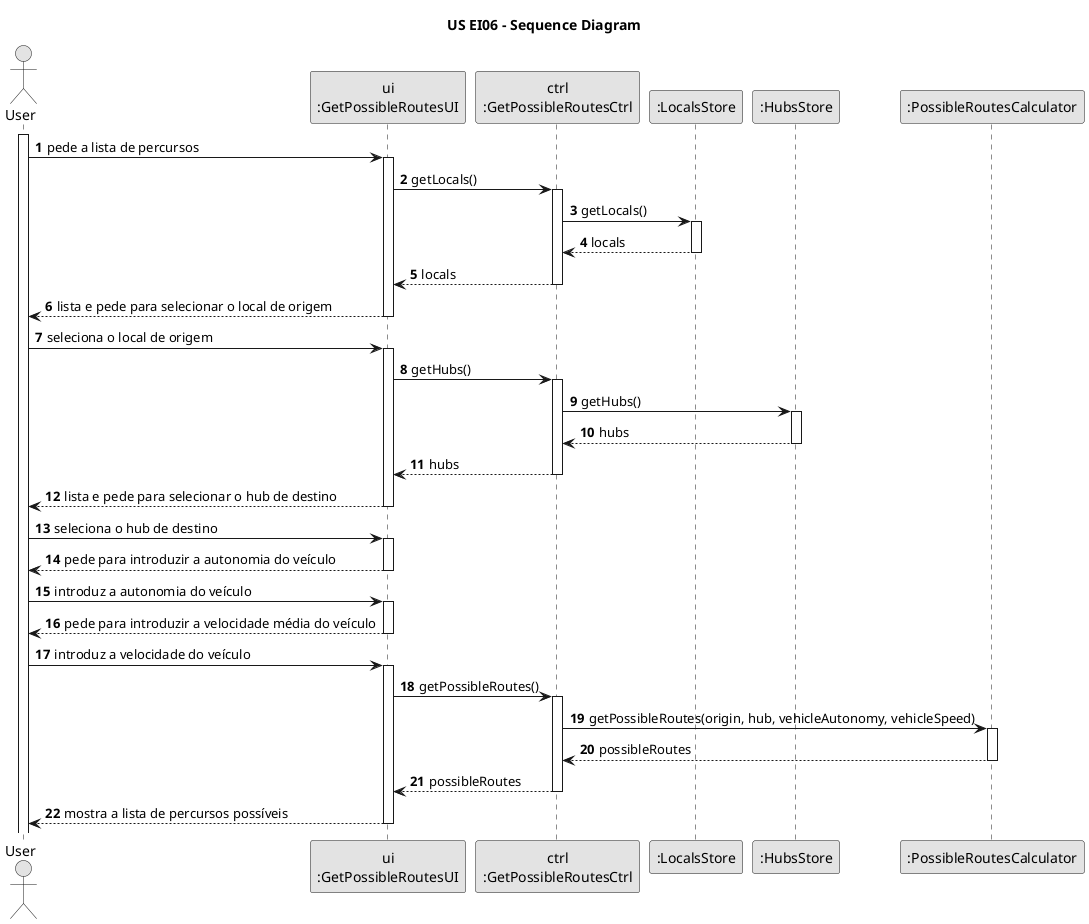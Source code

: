 @startuml
skinparam monochrome true
skinparam packageStyle rectangle
skinparam shadowing false

title US EI06 - Sequence Diagram

autonumber

actor "User" as user
participant "ui\n:GetPossibleRoutesUI" as ui
participant "ctrl\n:GetPossibleRoutesCtrl" as ctrl
participant ":LocalsStore" as locals
participant ":HubsStore" as hubs
participant ":PossibleRoutesCalculator" as calculat

activate user
    user -> ui: pede a lista de percursos

    activate ui
    ui->ctrl: getLocals()

    activate ctrl
    ctrl->locals:getLocals()

    activate locals
    locals-->ctrl:locals
    deactivate

    ctrl-->ui: locals
    deactivate

    ui-->user: lista e pede para selecionar o local de origem
    deactivate

    user->ui: seleciona o local de origem

    activate ui
    ui->ctrl: getHubs()

    activate ctrl
    ctrl->hubs:getHubs()

    activate hubs
    hubs-->ctrl:hubs
    deactivate

    ctrl-->ui: hubs
    deactivate

    ui-->user: lista e pede para selecionar o hub de destino
    deactivate ui

    user->ui: seleciona o hub de destino

    activate ui
    ui-->user: pede para introduzir a autonomia do veículo
    deactivate

    user->ui: introduz a autonomia do veículo

    activate ui
    ui-->user: pede para introduzir a velocidade média do veículo
    deactivate

    user->ui: introduz a velocidade do veículo

    activate ui
    ui->ctrl: getPossibleRoutes()

    activate ctrl
    ctrl->calculat:getPossibleRoutes(origin, hub, vehicleAutonomy, vehicleSpeed)

    activate calculat
    calculat-->ctrl: possibleRoutes
    deactivate

    ctrl-->ui:possibleRoutes
    deactivate

    ui-->user: mostra a lista de percursos possíveis
    deactivate

@enduml